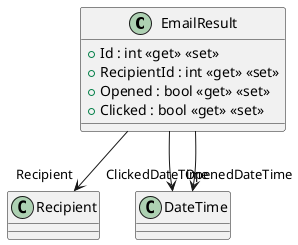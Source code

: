 @startuml
class EmailResult {
    + Id : int <<get>> <<set>>
    + RecipientId : int <<get>> <<set>>
    + Opened : bool <<get>> <<set>>
    + Clicked : bool <<get>> <<set>>
}
EmailResult --> "Recipient" Recipient
EmailResult --> "OpenedDateTime" DateTime
EmailResult --> "ClickedDateTime" DateTime
@enduml
